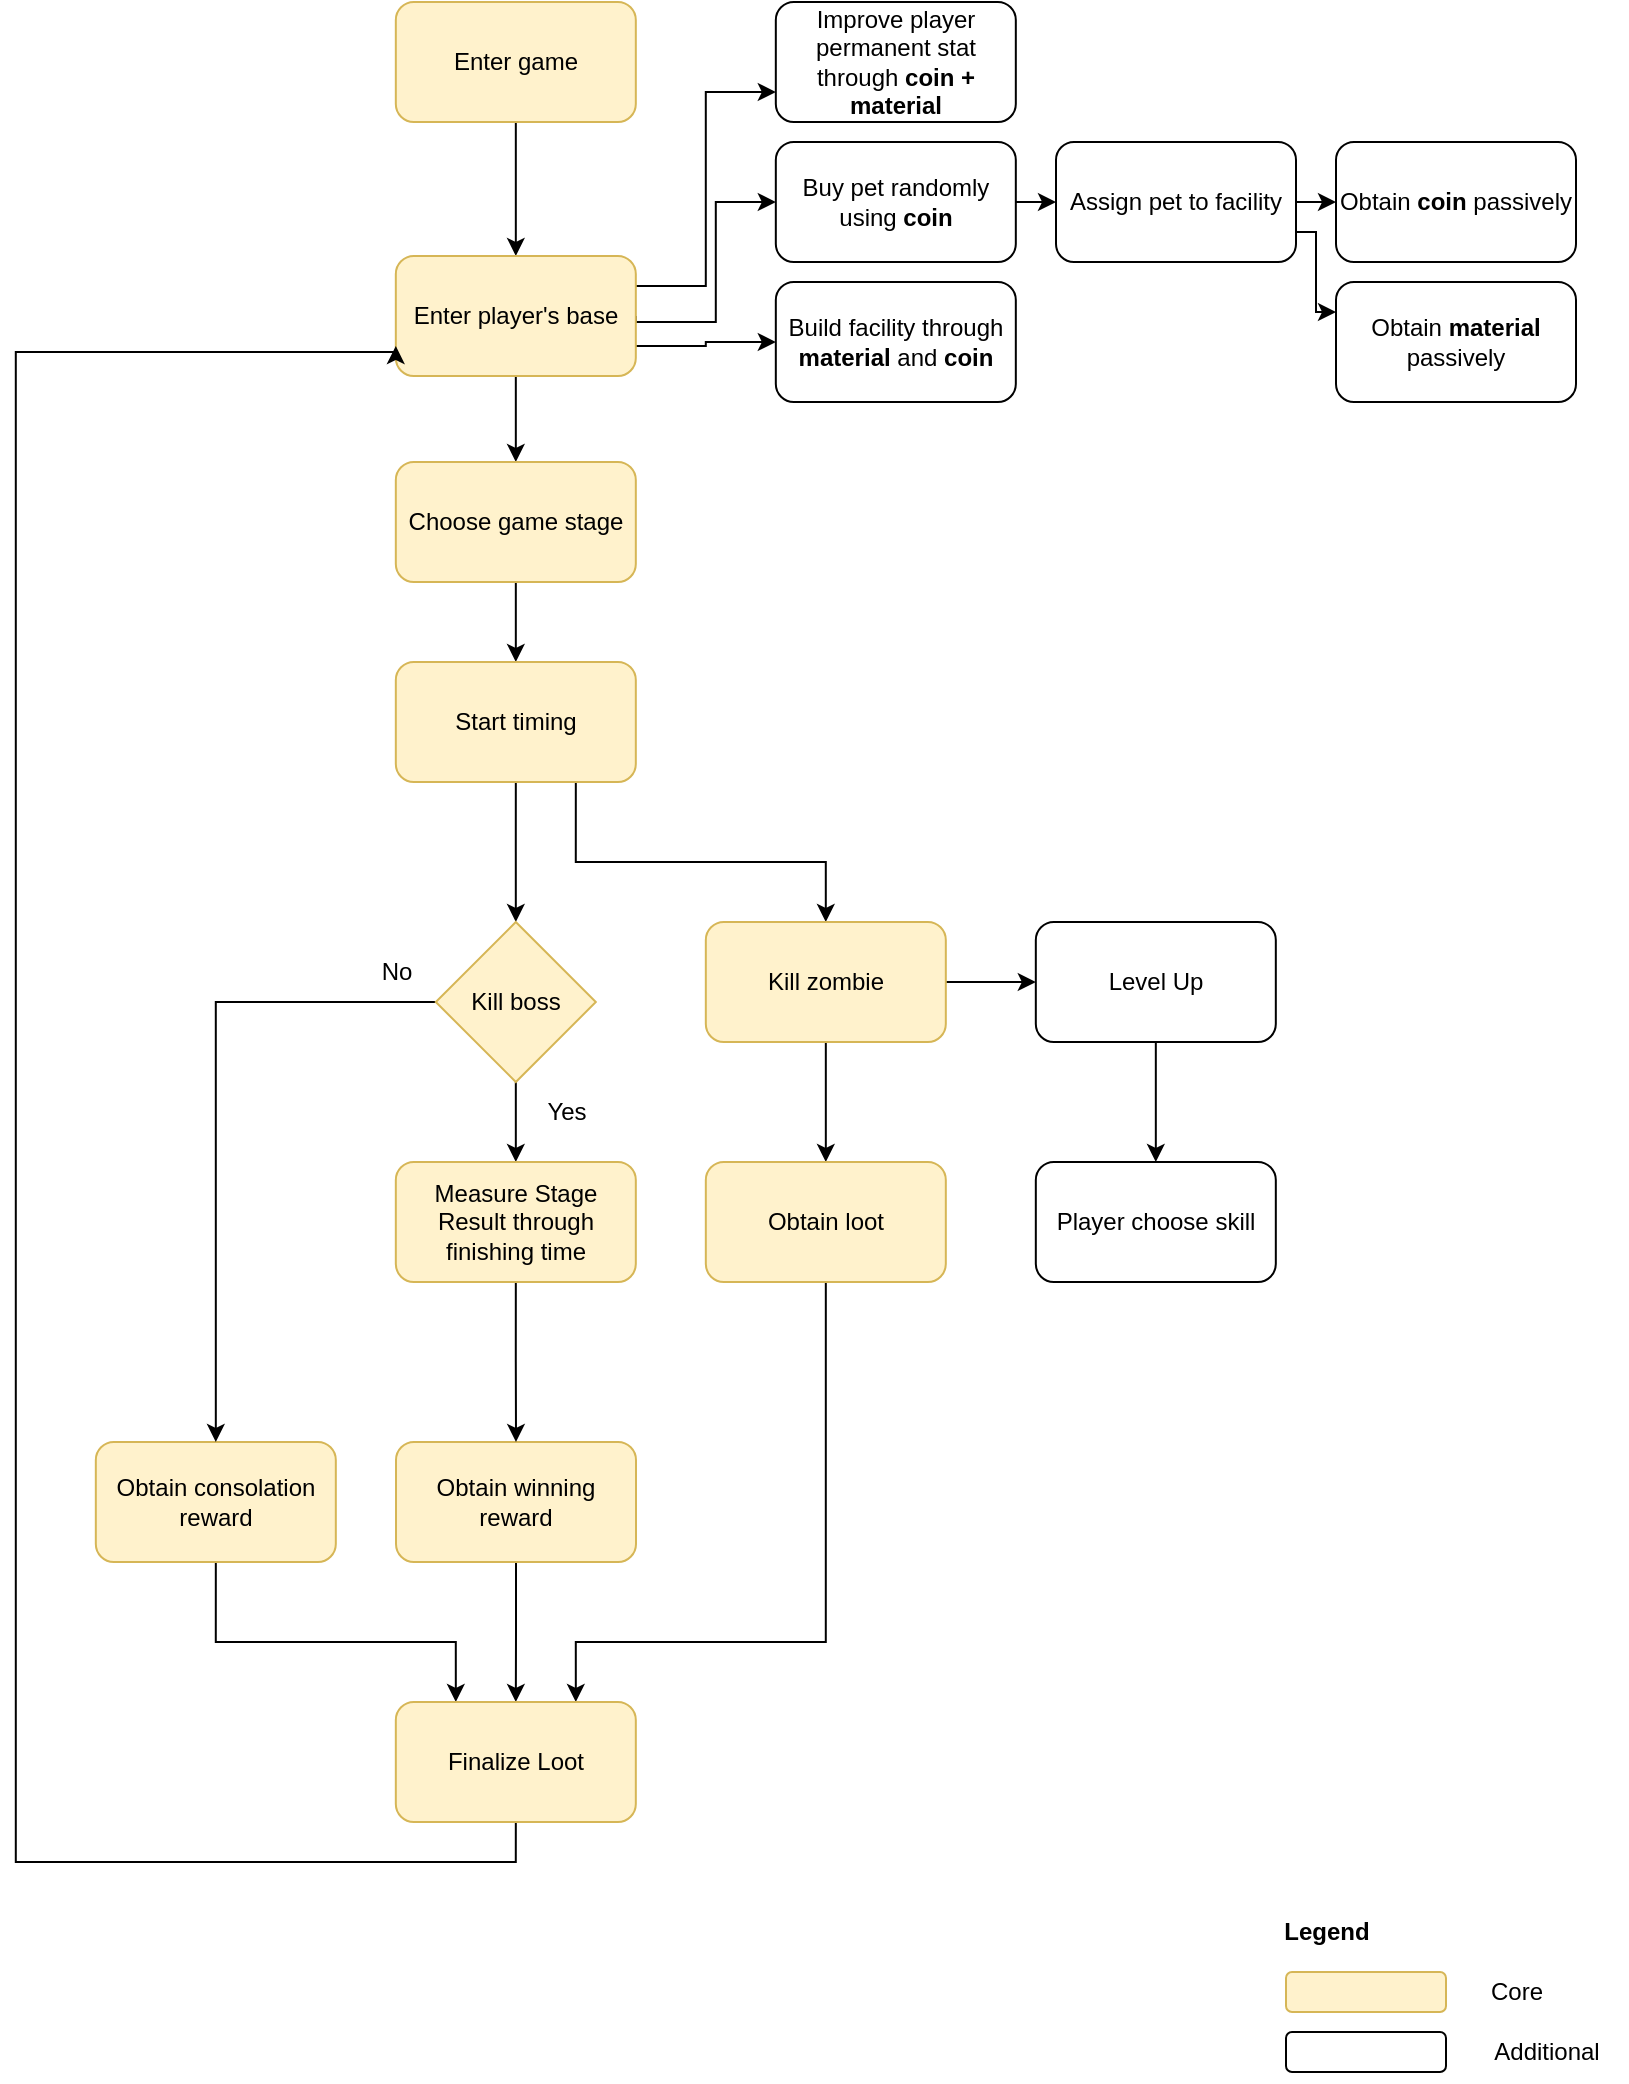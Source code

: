 <mxfile version="23.0.2" type="device">
  <diagram name="General Gameplay Flow" id="GQaINYu1F7DMCniNsT3u">
    <mxGraphModel dx="1016" dy="655" grid="1" gridSize="10" guides="1" tooltips="1" connect="1" arrows="1" fold="1" page="1" pageScale="1" pageWidth="850" pageHeight="1100" math="0" shadow="0">
      <root>
        <mxCell id="0" />
        <mxCell id="1" parent="0" />
        <mxCell id="NltZi-5KqHfiD_aQ_rF9-3" style="edgeStyle=orthogonalEdgeStyle;rounded=0;orthogonalLoop=1;jettySize=auto;html=1;exitX=0.5;exitY=1;exitDx=0;exitDy=0;entryX=0.5;entryY=0;entryDx=0;entryDy=0;" edge="1" parent="1" source="NltZi-5KqHfiD_aQ_rF9-1" target="NltZi-5KqHfiD_aQ_rF9-2">
          <mxGeometry relative="1" as="geometry" />
        </mxCell>
        <mxCell id="NltZi-5KqHfiD_aQ_rF9-1" value="Enter game" style="rounded=1;whiteSpace=wrap;html=1;fillColor=#fff2cc;strokeColor=#d6b656;" vertex="1" parent="1">
          <mxGeometry x="209.91" y="50" width="120" height="60" as="geometry" />
        </mxCell>
        <mxCell id="NltZi-5KqHfiD_aQ_rF9-5" style="edgeStyle=orthogonalEdgeStyle;rounded=0;orthogonalLoop=1;jettySize=auto;html=1;exitX=0.5;exitY=1;exitDx=0;exitDy=0;entryX=0.5;entryY=0;entryDx=0;entryDy=0;" edge="1" parent="1" source="NltZi-5KqHfiD_aQ_rF9-2" target="NltZi-5KqHfiD_aQ_rF9-4">
          <mxGeometry relative="1" as="geometry" />
        </mxCell>
        <mxCell id="NltZi-5KqHfiD_aQ_rF9-29" style="edgeStyle=orthogonalEdgeStyle;rounded=0;orthogonalLoop=1;jettySize=auto;html=1;exitX=1;exitY=0.25;exitDx=0;exitDy=0;entryX=0;entryY=0.75;entryDx=0;entryDy=0;" edge="1" parent="1" source="NltZi-5KqHfiD_aQ_rF9-2" target="NltZi-5KqHfiD_aQ_rF9-28">
          <mxGeometry relative="1" as="geometry" />
        </mxCell>
        <mxCell id="NltZi-5KqHfiD_aQ_rF9-51" style="edgeStyle=orthogonalEdgeStyle;rounded=0;orthogonalLoop=1;jettySize=auto;html=1;exitX=1;exitY=0.5;exitDx=0;exitDy=0;entryX=0;entryY=0.5;entryDx=0;entryDy=0;" edge="1" parent="1" source="NltZi-5KqHfiD_aQ_rF9-2" target="NltZi-5KqHfiD_aQ_rF9-46">
          <mxGeometry relative="1" as="geometry">
            <Array as="points">
              <mxPoint x="369.91" y="210" />
              <mxPoint x="369.91" y="150" />
            </Array>
          </mxGeometry>
        </mxCell>
        <mxCell id="NltZi-5KqHfiD_aQ_rF9-57" style="edgeStyle=orthogonalEdgeStyle;rounded=0;orthogonalLoop=1;jettySize=auto;html=1;exitX=1;exitY=0.75;exitDx=0;exitDy=0;entryX=0;entryY=0.5;entryDx=0;entryDy=0;" edge="1" parent="1" source="NltZi-5KqHfiD_aQ_rF9-2" target="NltZi-5KqHfiD_aQ_rF9-56">
          <mxGeometry relative="1" as="geometry" />
        </mxCell>
        <mxCell id="NltZi-5KqHfiD_aQ_rF9-2" value="Enter player&#39;s base" style="rounded=1;whiteSpace=wrap;html=1;fillColor=#fff2cc;strokeColor=#d6b656;" vertex="1" parent="1">
          <mxGeometry x="209.91" y="177" width="120" height="60" as="geometry" />
        </mxCell>
        <mxCell id="NltZi-5KqHfiD_aQ_rF9-8" style="edgeStyle=orthogonalEdgeStyle;rounded=0;orthogonalLoop=1;jettySize=auto;html=1;entryX=0.5;entryY=0;entryDx=0;entryDy=0;exitX=0.5;exitY=1;exitDx=0;exitDy=0;" edge="1" parent="1" source="NltZi-5KqHfiD_aQ_rF9-47">
          <mxGeometry relative="1" as="geometry">
            <mxPoint x="119.91" y="420" as="sourcePoint" />
            <mxPoint x="269.91" y="510" as="targetPoint" />
          </mxGeometry>
        </mxCell>
        <mxCell id="NltZi-5KqHfiD_aQ_rF9-32" style="edgeStyle=orthogonalEdgeStyle;rounded=0;orthogonalLoop=1;jettySize=auto;html=1;exitX=0.75;exitY=1;exitDx=0;exitDy=0;" edge="1" parent="1" source="NltZi-5KqHfiD_aQ_rF9-47" target="NltZi-5KqHfiD_aQ_rF9-31">
          <mxGeometry relative="1" as="geometry">
            <mxPoint x="419.91" y="390" as="sourcePoint" />
            <Array as="points">
              <mxPoint x="299.91" y="480" />
              <mxPoint x="424.91" y="480" />
            </Array>
          </mxGeometry>
        </mxCell>
        <mxCell id="NltZi-5KqHfiD_aQ_rF9-48" style="edgeStyle=orthogonalEdgeStyle;rounded=0;orthogonalLoop=1;jettySize=auto;html=1;exitX=0.5;exitY=1;exitDx=0;exitDy=0;entryX=0.5;entryY=0;entryDx=0;entryDy=0;" edge="1" parent="1" source="NltZi-5KqHfiD_aQ_rF9-4" target="NltZi-5KqHfiD_aQ_rF9-47">
          <mxGeometry relative="1" as="geometry" />
        </mxCell>
        <mxCell id="NltZi-5KqHfiD_aQ_rF9-4" value="Choose game stage" style="rounded=1;whiteSpace=wrap;html=1;fillColor=#fff2cc;strokeColor=#d6b656;" vertex="1" parent="1">
          <mxGeometry x="209.91" y="280" width="120" height="60" as="geometry" />
        </mxCell>
        <mxCell id="NltZi-5KqHfiD_aQ_rF9-25" style="edgeStyle=orthogonalEdgeStyle;rounded=0;orthogonalLoop=1;jettySize=auto;html=1;exitX=0.5;exitY=1;exitDx=0;exitDy=0;entryX=0.5;entryY=0;entryDx=0;entryDy=0;" edge="1" parent="1" source="NltZi-5KqHfiD_aQ_rF9-60" target="NltZi-5KqHfiD_aQ_rF9-24">
          <mxGeometry relative="1" as="geometry">
            <mxPoint x="269.91" y="570" as="sourcePoint" />
          </mxGeometry>
        </mxCell>
        <mxCell id="NltZi-5KqHfiD_aQ_rF9-38" style="edgeStyle=orthogonalEdgeStyle;rounded=0;orthogonalLoop=1;jettySize=auto;html=1;exitX=0.5;exitY=1;exitDx=0;exitDy=0;entryX=0.5;entryY=0;entryDx=0;entryDy=0;" edge="1" parent="1" source="NltZi-5KqHfiD_aQ_rF9-15" target="NltZi-5KqHfiD_aQ_rF9-36">
          <mxGeometry relative="1" as="geometry" />
        </mxCell>
        <mxCell id="NltZi-5KqHfiD_aQ_rF9-15" value="Obtain winning reward" style="rounded=1;whiteSpace=wrap;html=1;fillColor=#fff2cc;strokeColor=#d6b656;" vertex="1" parent="1">
          <mxGeometry x="210.0" y="770" width="120" height="60" as="geometry" />
        </mxCell>
        <mxCell id="NltZi-5KqHfiD_aQ_rF9-37" style="edgeStyle=orthogonalEdgeStyle;rounded=0;orthogonalLoop=1;jettySize=auto;html=1;exitX=0.5;exitY=1;exitDx=0;exitDy=0;entryX=0.25;entryY=0;entryDx=0;entryDy=0;" edge="1" parent="1" source="NltZi-5KqHfiD_aQ_rF9-17" target="NltZi-5KqHfiD_aQ_rF9-36">
          <mxGeometry relative="1" as="geometry">
            <Array as="points">
              <mxPoint x="120" y="870" />
              <mxPoint x="240" y="870" />
            </Array>
          </mxGeometry>
        </mxCell>
        <mxCell id="NltZi-5KqHfiD_aQ_rF9-17" value="Obtain consolation reward" style="rounded=1;whiteSpace=wrap;html=1;fillColor=#fff2cc;strokeColor=#d6b656;" vertex="1" parent="1">
          <mxGeometry x="59.91" y="770" width="120" height="60" as="geometry" />
        </mxCell>
        <mxCell id="NltZi-5KqHfiD_aQ_rF9-19" value="No" style="text;html=1;align=center;verticalAlign=middle;resizable=0;points=[];autosize=1;strokeColor=none;fillColor=none;" vertex="1" parent="1">
          <mxGeometry x="189.91" y="520" width="40" height="30" as="geometry" />
        </mxCell>
        <mxCell id="NltZi-5KqHfiD_aQ_rF9-27" style="edgeStyle=orthogonalEdgeStyle;rounded=0;orthogonalLoop=1;jettySize=auto;html=1;exitX=0.5;exitY=1;exitDx=0;exitDy=0;entryX=0.5;entryY=0;entryDx=0;entryDy=0;" edge="1" parent="1" source="NltZi-5KqHfiD_aQ_rF9-24" target="NltZi-5KqHfiD_aQ_rF9-15">
          <mxGeometry relative="1" as="geometry">
            <mxPoint x="269.91" y="760" as="targetPoint" />
          </mxGeometry>
        </mxCell>
        <mxCell id="NltZi-5KqHfiD_aQ_rF9-24" value="Measure Stage Result through finishing time" style="rounded=1;whiteSpace=wrap;html=1;fillColor=#fff2cc;strokeColor=#d6b656;" vertex="1" parent="1">
          <mxGeometry x="209.91" y="630" width="120" height="60" as="geometry" />
        </mxCell>
        <mxCell id="NltZi-5KqHfiD_aQ_rF9-28" value="Improve player permanent stat through &lt;b&gt;coin + material&lt;/b&gt;" style="rounded=1;whiteSpace=wrap;html=1;" vertex="1" parent="1">
          <mxGeometry x="399.91" y="50" width="120" height="60" as="geometry" />
        </mxCell>
        <mxCell id="NltZi-5KqHfiD_aQ_rF9-34" style="edgeStyle=orthogonalEdgeStyle;rounded=0;orthogonalLoop=1;jettySize=auto;html=1;exitX=0.5;exitY=1;exitDx=0;exitDy=0;entryX=0.5;entryY=0;entryDx=0;entryDy=0;" edge="1" parent="1" source="NltZi-5KqHfiD_aQ_rF9-31" target="NltZi-5KqHfiD_aQ_rF9-33">
          <mxGeometry relative="1" as="geometry" />
        </mxCell>
        <mxCell id="NltZi-5KqHfiD_aQ_rF9-44" style="edgeStyle=orthogonalEdgeStyle;rounded=0;orthogonalLoop=1;jettySize=auto;html=1;exitX=1;exitY=0.5;exitDx=0;exitDy=0;entryX=0;entryY=0.5;entryDx=0;entryDy=0;" edge="1" parent="1" source="NltZi-5KqHfiD_aQ_rF9-31" target="NltZi-5KqHfiD_aQ_rF9-41">
          <mxGeometry relative="1" as="geometry" />
        </mxCell>
        <mxCell id="NltZi-5KqHfiD_aQ_rF9-31" value="Kill zombie" style="rounded=1;whiteSpace=wrap;html=1;fillColor=#fff2cc;strokeColor=#d6b656;" vertex="1" parent="1">
          <mxGeometry x="364.91" y="510" width="120" height="60" as="geometry" />
        </mxCell>
        <mxCell id="NltZi-5KqHfiD_aQ_rF9-39" style="edgeStyle=orthogonalEdgeStyle;rounded=0;orthogonalLoop=1;jettySize=auto;html=1;exitX=0.5;exitY=1;exitDx=0;exitDy=0;entryX=0.75;entryY=0;entryDx=0;entryDy=0;" edge="1" parent="1" source="NltZi-5KqHfiD_aQ_rF9-33" target="NltZi-5KqHfiD_aQ_rF9-36">
          <mxGeometry relative="1" as="geometry">
            <Array as="points">
              <mxPoint x="425" y="870" />
              <mxPoint x="300" y="870" />
            </Array>
          </mxGeometry>
        </mxCell>
        <mxCell id="NltZi-5KqHfiD_aQ_rF9-33" value="Obtain loot" style="rounded=1;whiteSpace=wrap;html=1;fillColor=#fff2cc;strokeColor=#d6b656;" vertex="1" parent="1">
          <mxGeometry x="364.91" y="630" width="120" height="60" as="geometry" />
        </mxCell>
        <mxCell id="NltZi-5KqHfiD_aQ_rF9-40" style="edgeStyle=orthogonalEdgeStyle;rounded=0;orthogonalLoop=1;jettySize=auto;html=1;exitX=0.5;exitY=1;exitDx=0;exitDy=0;entryX=0;entryY=0.75;entryDx=0;entryDy=0;" edge="1" parent="1" source="NltZi-5KqHfiD_aQ_rF9-36" target="NltZi-5KqHfiD_aQ_rF9-2">
          <mxGeometry relative="1" as="geometry">
            <Array as="points">
              <mxPoint x="269.91" y="980" />
              <mxPoint x="19.91" y="980" />
              <mxPoint x="19.91" y="225" />
            </Array>
          </mxGeometry>
        </mxCell>
        <mxCell id="NltZi-5KqHfiD_aQ_rF9-36" value="Finalize Loot" style="rounded=1;whiteSpace=wrap;html=1;fillColor=#fff2cc;strokeColor=#d6b656;" vertex="1" parent="1">
          <mxGeometry x="209.91" y="900" width="120" height="60" as="geometry" />
        </mxCell>
        <mxCell id="NltZi-5KqHfiD_aQ_rF9-59" style="edgeStyle=orthogonalEdgeStyle;rounded=0;orthogonalLoop=1;jettySize=auto;html=1;exitX=0.5;exitY=1;exitDx=0;exitDy=0;" edge="1" parent="1" source="NltZi-5KqHfiD_aQ_rF9-41" target="NltZi-5KqHfiD_aQ_rF9-42">
          <mxGeometry relative="1" as="geometry" />
        </mxCell>
        <mxCell id="NltZi-5KqHfiD_aQ_rF9-41" value="Level Up" style="rounded=1;whiteSpace=wrap;html=1;" vertex="1" parent="1">
          <mxGeometry x="529.91" y="510" width="120" height="60" as="geometry" />
        </mxCell>
        <mxCell id="NltZi-5KqHfiD_aQ_rF9-42" value="Player choose skill" style="rounded=1;whiteSpace=wrap;html=1;" vertex="1" parent="1">
          <mxGeometry x="529.91" y="630" width="120" height="60" as="geometry" />
        </mxCell>
        <mxCell id="NltZi-5KqHfiD_aQ_rF9-46" value="Buy pet randomly using &lt;b&gt;coin&lt;/b&gt;" style="rounded=1;whiteSpace=wrap;html=1;" vertex="1" parent="1">
          <mxGeometry x="399.91" y="120" width="120" height="60" as="geometry" />
        </mxCell>
        <mxCell id="NltZi-5KqHfiD_aQ_rF9-47" value="Start timing" style="rounded=1;whiteSpace=wrap;html=1;fillColor=#fff2cc;strokeColor=#d6b656;" vertex="1" parent="1">
          <mxGeometry x="209.91" y="380" width="120" height="60" as="geometry" />
        </mxCell>
        <mxCell id="NltZi-5KqHfiD_aQ_rF9-55" style="edgeStyle=orthogonalEdgeStyle;rounded=0;orthogonalLoop=1;jettySize=auto;html=1;exitX=1;exitY=0.5;exitDx=0;exitDy=0;entryX=0;entryY=0.5;entryDx=0;entryDy=0;" edge="1" parent="1" source="NltZi-5KqHfiD_aQ_rF9-52" target="NltZi-5KqHfiD_aQ_rF9-54">
          <mxGeometry relative="1" as="geometry" />
        </mxCell>
        <mxCell id="r1JnfOzDvC1o5l4QeHb9-7" style="edgeStyle=orthogonalEdgeStyle;rounded=0;orthogonalLoop=1;jettySize=auto;html=1;exitX=1;exitY=0.75;exitDx=0;exitDy=0;entryX=0;entryY=0.25;entryDx=0;entryDy=0;" edge="1" parent="1" source="NltZi-5KqHfiD_aQ_rF9-52" target="r1JnfOzDvC1o5l4QeHb9-6">
          <mxGeometry relative="1" as="geometry">
            <Array as="points">
              <mxPoint x="670" y="165" />
              <mxPoint x="670" y="205" />
            </Array>
          </mxGeometry>
        </mxCell>
        <mxCell id="NltZi-5KqHfiD_aQ_rF9-52" value="Assign pet to facility" style="rounded=1;whiteSpace=wrap;html=1;" vertex="1" parent="1">
          <mxGeometry x="540" y="120" width="120" height="60" as="geometry" />
        </mxCell>
        <mxCell id="NltZi-5KqHfiD_aQ_rF9-53" style="edgeStyle=orthogonalEdgeStyle;rounded=0;orthogonalLoop=1;jettySize=auto;html=1;exitX=1;exitY=0.5;exitDx=0;exitDy=0;entryX=0;entryY=0.5;entryDx=0;entryDy=0;" edge="1" parent="1" source="NltZi-5KqHfiD_aQ_rF9-46" target="NltZi-5KqHfiD_aQ_rF9-52">
          <mxGeometry relative="1" as="geometry" />
        </mxCell>
        <mxCell id="NltZi-5KqHfiD_aQ_rF9-54" value="Obtain &lt;b&gt;coin &lt;/b&gt;passively" style="rounded=1;whiteSpace=wrap;html=1;" vertex="1" parent="1">
          <mxGeometry x="680" y="120" width="120" height="60" as="geometry" />
        </mxCell>
        <mxCell id="NltZi-5KqHfiD_aQ_rF9-56" value="Build facility through &lt;b&gt;material &lt;/b&gt;and&lt;b&gt;&amp;nbsp;coin&lt;/b&gt;" style="rounded=1;whiteSpace=wrap;html=1;" vertex="1" parent="1">
          <mxGeometry x="399.91" y="190" width="120" height="60" as="geometry" />
        </mxCell>
        <mxCell id="NltZi-5KqHfiD_aQ_rF9-62" style="edgeStyle=orthogonalEdgeStyle;rounded=0;orthogonalLoop=1;jettySize=auto;html=1;exitX=0;exitY=0.5;exitDx=0;exitDy=0;entryX=0.5;entryY=0;entryDx=0;entryDy=0;" edge="1" parent="1" source="NltZi-5KqHfiD_aQ_rF9-60" target="NltZi-5KqHfiD_aQ_rF9-17">
          <mxGeometry relative="1" as="geometry" />
        </mxCell>
        <mxCell id="NltZi-5KqHfiD_aQ_rF9-60" value="Kill boss" style="rhombus;whiteSpace=wrap;html=1;fillColor=#fff2cc;strokeColor=#d6b656;" vertex="1" parent="1">
          <mxGeometry x="229.91" y="510" width="80" height="80" as="geometry" />
        </mxCell>
        <mxCell id="NltZi-5KqHfiD_aQ_rF9-61" value="Yes" style="text;html=1;align=center;verticalAlign=middle;resizable=0;points=[];autosize=1;strokeColor=none;fillColor=none;" vertex="1" parent="1">
          <mxGeometry x="275" y="590" width="40" height="30" as="geometry" />
        </mxCell>
        <mxCell id="r1JnfOzDvC1o5l4QeHb9-1" value="" style="rounded=1;whiteSpace=wrap;html=1;fillColor=#fff2cc;strokeColor=#d6b656;" vertex="1" parent="1">
          <mxGeometry x="655" y="1035" width="80" height="20" as="geometry" />
        </mxCell>
        <mxCell id="r1JnfOzDvC1o5l4QeHb9-2" value="Core" style="text;html=1;align=center;verticalAlign=middle;resizable=0;points=[];autosize=1;strokeColor=none;fillColor=none;" vertex="1" parent="1">
          <mxGeometry x="745" y="1030" width="50" height="30" as="geometry" />
        </mxCell>
        <mxCell id="r1JnfOzDvC1o5l4QeHb9-3" value="" style="rounded=1;whiteSpace=wrap;html=1;" vertex="1" parent="1">
          <mxGeometry x="655" y="1065" width="80" height="20" as="geometry" />
        </mxCell>
        <mxCell id="r1JnfOzDvC1o5l4QeHb9-4" value="Additional" style="text;html=1;align=center;verticalAlign=middle;resizable=0;points=[];autosize=1;strokeColor=none;fillColor=none;" vertex="1" parent="1">
          <mxGeometry x="745" y="1060" width="80" height="30" as="geometry" />
        </mxCell>
        <mxCell id="r1JnfOzDvC1o5l4QeHb9-5" value="&lt;b&gt;Legend&lt;/b&gt;" style="text;html=1;align=center;verticalAlign=middle;resizable=0;points=[];autosize=1;strokeColor=none;fillColor=none;" vertex="1" parent="1">
          <mxGeometry x="640" y="1000" width="70" height="30" as="geometry" />
        </mxCell>
        <mxCell id="r1JnfOzDvC1o5l4QeHb9-6" value="Obtain &lt;b&gt;material &lt;/b&gt;passively" style="rounded=1;whiteSpace=wrap;html=1;" vertex="1" parent="1">
          <mxGeometry x="680" y="190" width="120" height="60" as="geometry" />
        </mxCell>
      </root>
    </mxGraphModel>
  </diagram>
</mxfile>
